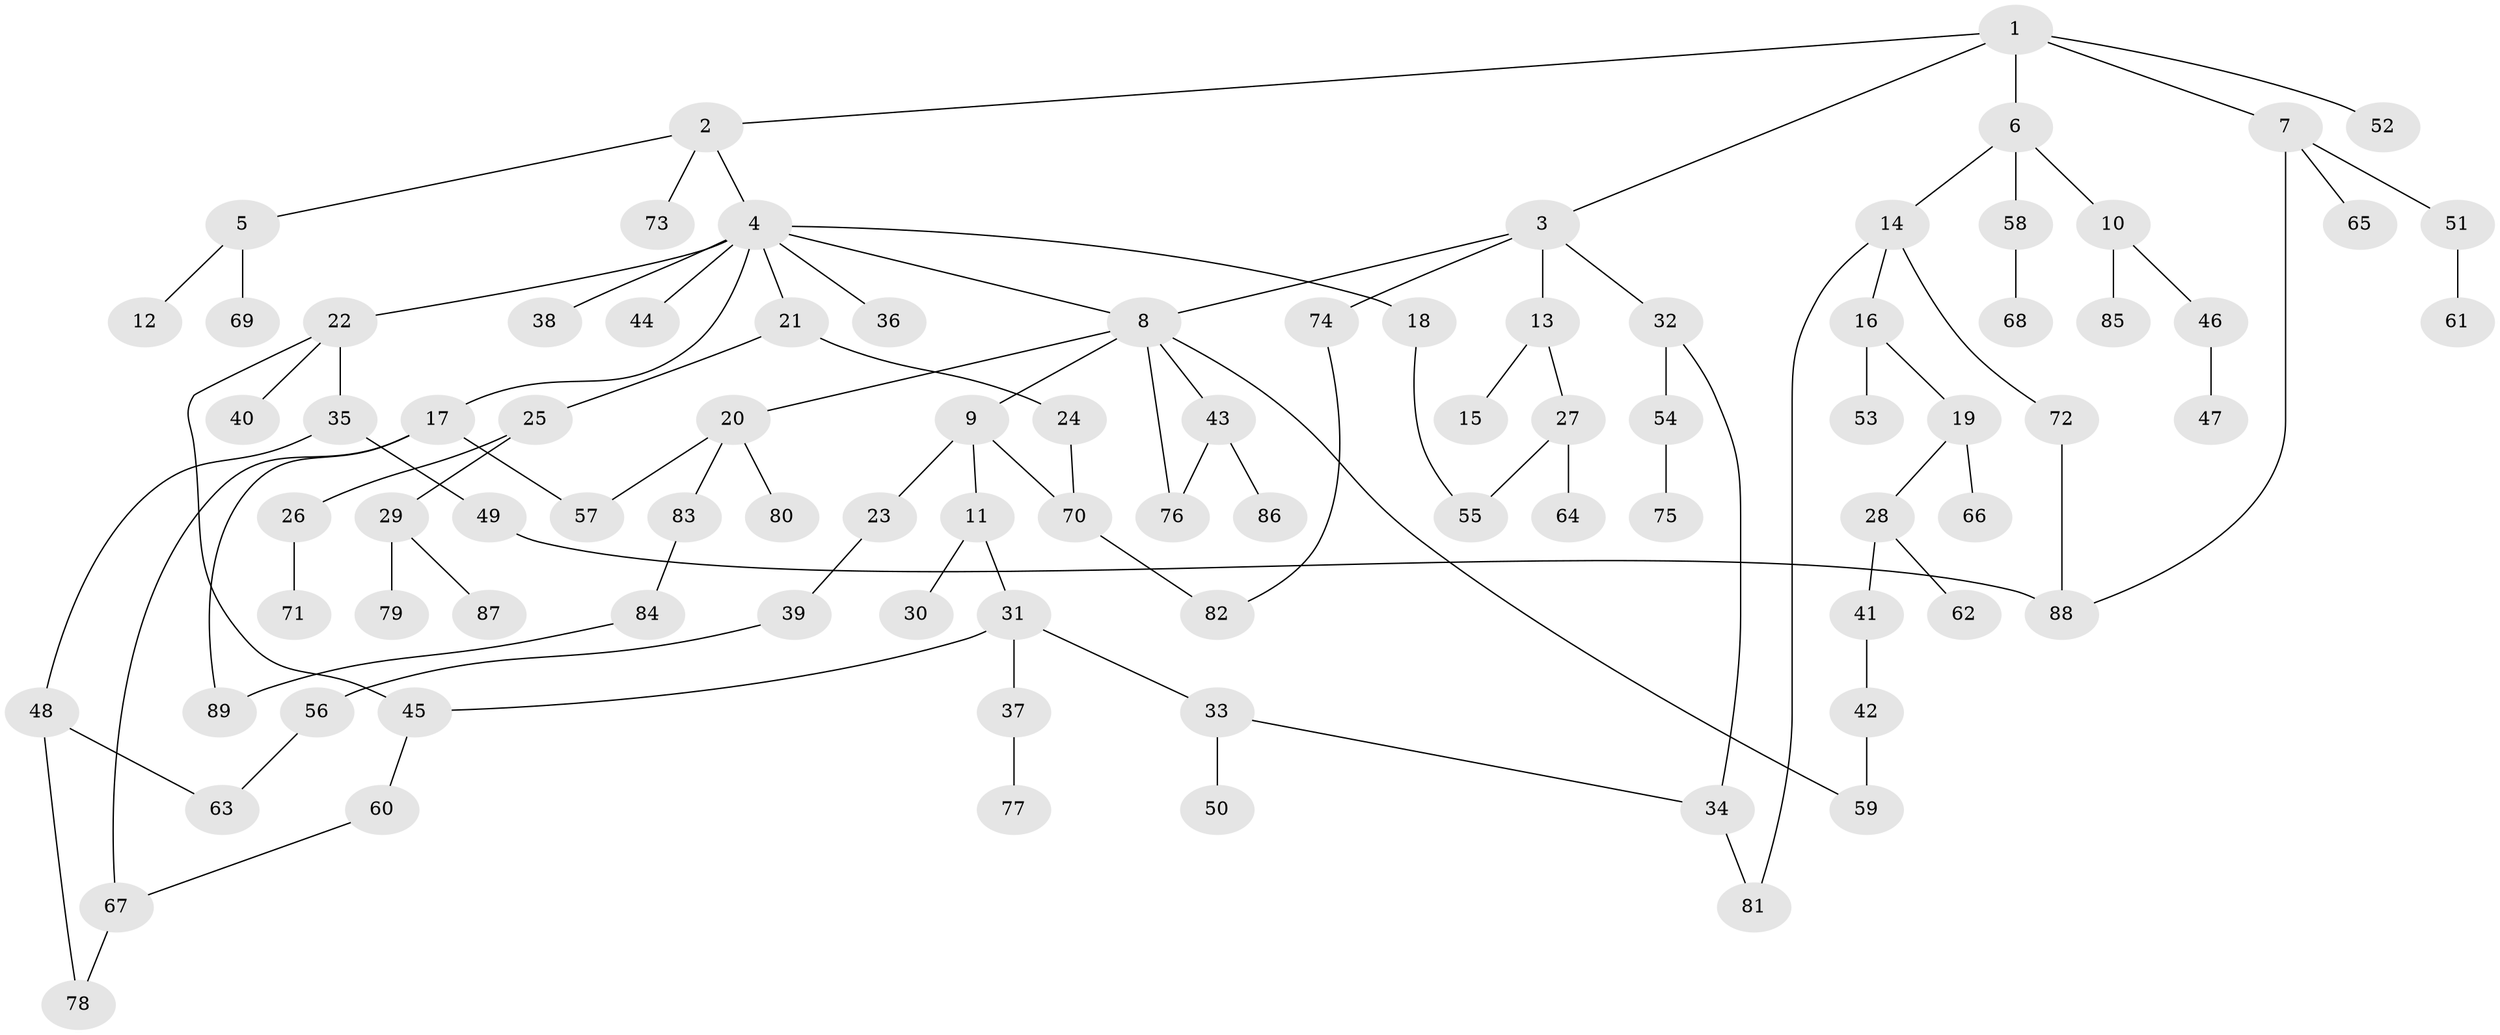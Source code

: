 // coarse degree distribution, {3: 0.25, 2: 0.2777777777777778, 6: 0.05555555555555555, 7: 0.027777777777777776, 1: 0.25, 4: 0.05555555555555555, 5: 0.08333333333333333}
// Generated by graph-tools (version 1.1) at 2025/35/03/04/25 23:35:59]
// undirected, 89 vertices, 104 edges
graph export_dot {
  node [color=gray90,style=filled];
  1;
  2;
  3;
  4;
  5;
  6;
  7;
  8;
  9;
  10;
  11;
  12;
  13;
  14;
  15;
  16;
  17;
  18;
  19;
  20;
  21;
  22;
  23;
  24;
  25;
  26;
  27;
  28;
  29;
  30;
  31;
  32;
  33;
  34;
  35;
  36;
  37;
  38;
  39;
  40;
  41;
  42;
  43;
  44;
  45;
  46;
  47;
  48;
  49;
  50;
  51;
  52;
  53;
  54;
  55;
  56;
  57;
  58;
  59;
  60;
  61;
  62;
  63;
  64;
  65;
  66;
  67;
  68;
  69;
  70;
  71;
  72;
  73;
  74;
  75;
  76;
  77;
  78;
  79;
  80;
  81;
  82;
  83;
  84;
  85;
  86;
  87;
  88;
  89;
  1 -- 2;
  1 -- 3;
  1 -- 6;
  1 -- 7;
  1 -- 52;
  2 -- 4;
  2 -- 5;
  2 -- 73;
  3 -- 13;
  3 -- 32;
  3 -- 74;
  3 -- 8;
  4 -- 8;
  4 -- 17;
  4 -- 18;
  4 -- 21;
  4 -- 22;
  4 -- 36;
  4 -- 38;
  4 -- 44;
  5 -- 12;
  5 -- 69;
  6 -- 10;
  6 -- 14;
  6 -- 58;
  7 -- 51;
  7 -- 65;
  7 -- 88;
  8 -- 9;
  8 -- 20;
  8 -- 43;
  8 -- 59;
  8 -- 76;
  9 -- 11;
  9 -- 23;
  9 -- 70;
  10 -- 46;
  10 -- 85;
  11 -- 30;
  11 -- 31;
  13 -- 15;
  13 -- 27;
  14 -- 16;
  14 -- 72;
  14 -- 81;
  16 -- 19;
  16 -- 53;
  17 -- 57;
  17 -- 89;
  17 -- 67;
  18 -- 55;
  19 -- 28;
  19 -- 66;
  20 -- 80;
  20 -- 83;
  20 -- 57;
  21 -- 24;
  21 -- 25;
  22 -- 35;
  22 -- 40;
  22 -- 45;
  23 -- 39;
  24 -- 70;
  25 -- 26;
  25 -- 29;
  26 -- 71;
  27 -- 55;
  27 -- 64;
  28 -- 41;
  28 -- 62;
  29 -- 79;
  29 -- 87;
  31 -- 33;
  31 -- 37;
  31 -- 45;
  32 -- 54;
  32 -- 34;
  33 -- 34;
  33 -- 50;
  34 -- 81;
  35 -- 48;
  35 -- 49;
  37 -- 77;
  39 -- 56;
  41 -- 42;
  42 -- 59;
  43 -- 86;
  43 -- 76;
  45 -- 60;
  46 -- 47;
  48 -- 63;
  48 -- 78;
  49 -- 88;
  51 -- 61;
  54 -- 75;
  56 -- 63;
  58 -- 68;
  60 -- 67;
  67 -- 78;
  70 -- 82;
  72 -- 88;
  74 -- 82;
  83 -- 84;
  84 -- 89;
}
